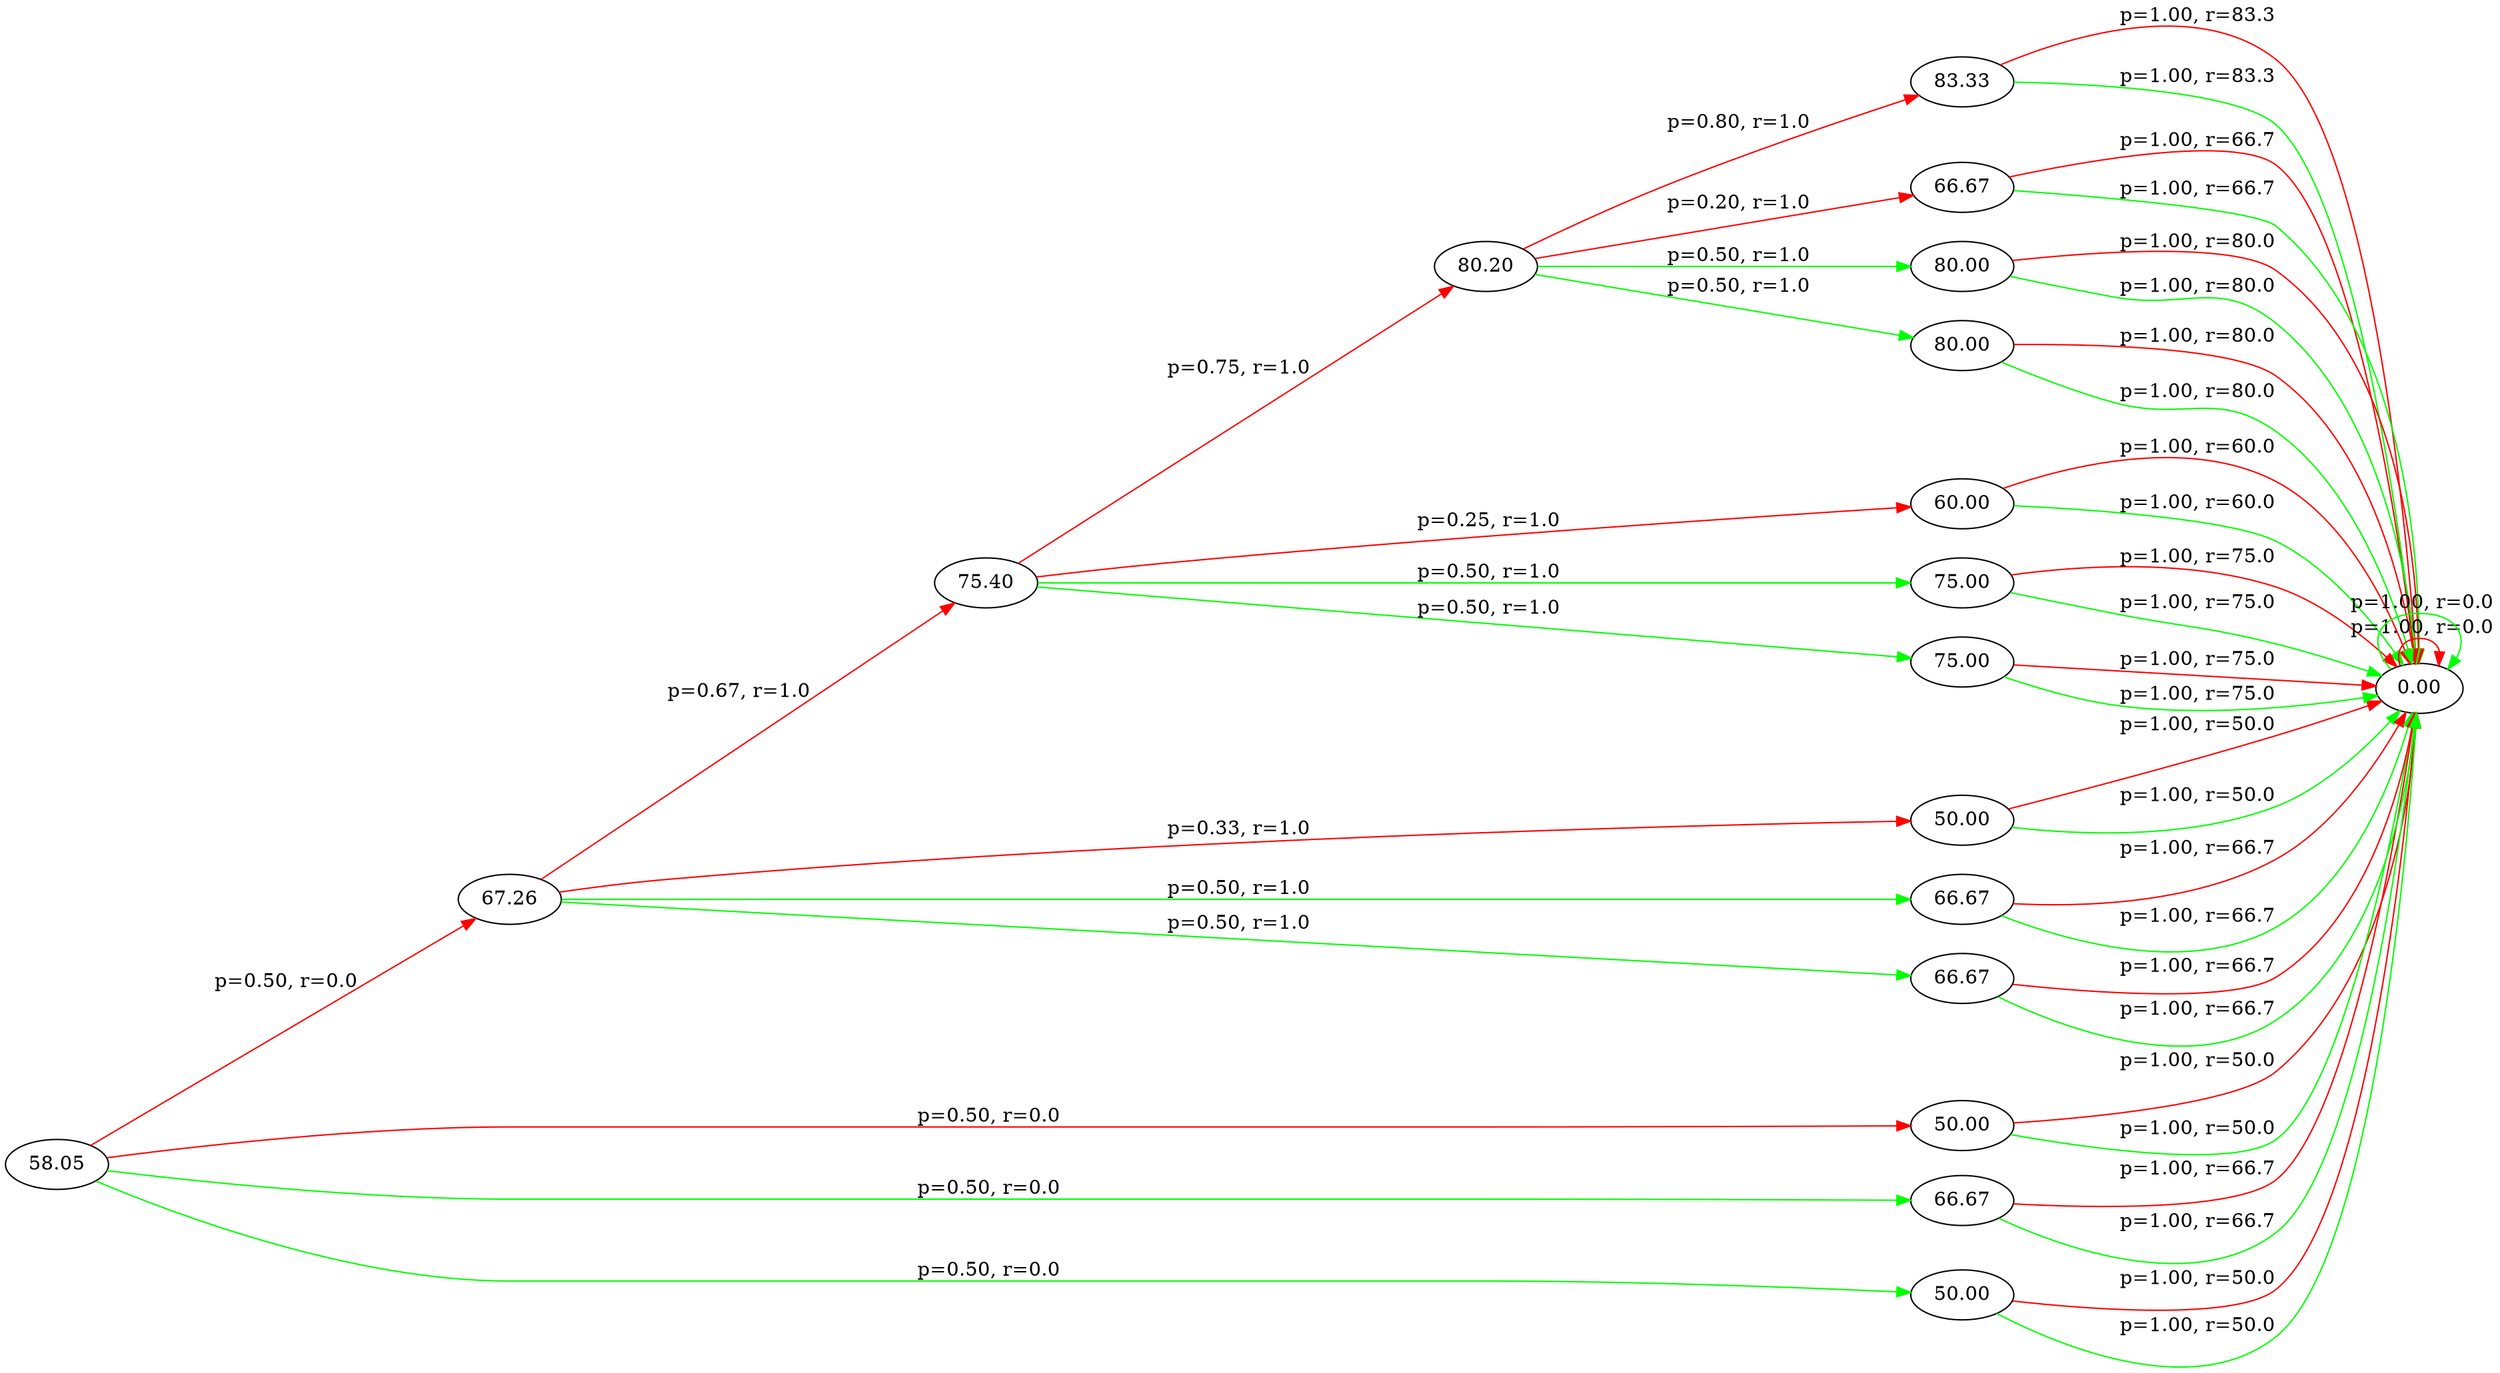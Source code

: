 digraph Lookahead {
ranksep=2; rankdir=LR; 
s0 [label = "58.05"];
s1 [label = "67.26"];
s2 [label = "50.00"];
s3 [label = "66.67"];
s4 [label = "50.00"];
s5 [label = "75.40"];
s6 [label = "50.00"];
s7 [label = "66.67"];
s8 [label = "66.67"];
s9 [label = "80.20"];
s10 [label = "60.00"];
s11 [label = "75.00"];
s12 [label = "75.00"];
s13 [label = "83.33"];
s14 [label = "66.67"];
s15 [label = "80.00"];
s16 [label = "80.00"];
s17 [label = "0.00"];
s0 -> s1 [label = " p=0.50, r=0.0", color=red];
s0 -> s2 [label = " p=0.50, r=0.0", color=red];
s0 -> s3 [label = " p=0.50, r=0.0", color=green];
s0 -> s4 [label = " p=0.50, r=0.0", color=green];
s1 -> s5 [label = " p=0.67, r=1.0", color=red];
s1 -> s6 [label = " p=0.33, r=1.0", color=red];
s1 -> s7 [label = " p=0.50, r=1.0", color=green];
s1 -> s8 [label = " p=0.50, r=1.0", color=green];
s2 -> s17 [label = " p=1.00, r=50.0", color=red];
s2 -> s17 [label = " p=1.00, r=50.0", color=green];
s3 -> s17 [label = " p=1.00, r=66.7", color=red];
s3 -> s17 [label = " p=1.00, r=66.7", color=green];
s4 -> s17 [label = " p=1.00, r=50.0", color=red];
s4 -> s17 [label = " p=1.00, r=50.0", color=green];
s5 -> s9 [label = " p=0.75, r=1.0", color=red];
s5 -> s10 [label = " p=0.25, r=1.0", color=red];
s5 -> s11 [label = " p=0.50, r=1.0", color=green];
s5 -> s12 [label = " p=0.50, r=1.0", color=green];
s6 -> s17 [label = " p=1.00, r=50.0", color=red];
s6 -> s17 [label = " p=1.00, r=50.0", color=green];
s7 -> s17 [label = " p=1.00, r=66.7", color=red];
s7 -> s17 [label = " p=1.00, r=66.7", color=green];
s8 -> s17 [label = " p=1.00, r=66.7", color=red];
s8 -> s17 [label = " p=1.00, r=66.7", color=green];
s9 -> s13 [label = " p=0.80, r=1.0", color=red];
s9 -> s14 [label = " p=0.20, r=1.0", color=red];
s9 -> s15 [label = " p=0.50, r=1.0", color=green];
s9 -> s16 [label = " p=0.50, r=1.0", color=green];
s10 -> s17 [label = " p=1.00, r=60.0", color=red];
s10 -> s17 [label = " p=1.00, r=60.0", color=green];
s11 -> s17 [label = " p=1.00, r=75.0", color=red];
s11 -> s17 [label = " p=1.00, r=75.0", color=green];
s12 -> s17 [label = " p=1.00, r=75.0", color=red];
s12 -> s17 [label = " p=1.00, r=75.0", color=green];
s13 -> s17 [label = " p=1.00, r=83.3", color=red];
s13 -> s17 [label = " p=1.00, r=83.3", color=green];
s14 -> s17 [label = " p=1.00, r=66.7", color=red];
s14 -> s17 [label = " p=1.00, r=66.7", color=green];
s15 -> s17 [label = " p=1.00, r=80.0", color=red];
s15 -> s17 [label = " p=1.00, r=80.0", color=green];
s16 -> s17 [label = " p=1.00, r=80.0", color=red];
s16 -> s17 [label = " p=1.00, r=80.0", color=green];
s17 -> s17 [label = " p=1.00, r=0.0", color=red];
s17 -> s17 [label = " p=1.00, r=0.0", color=green];
}
